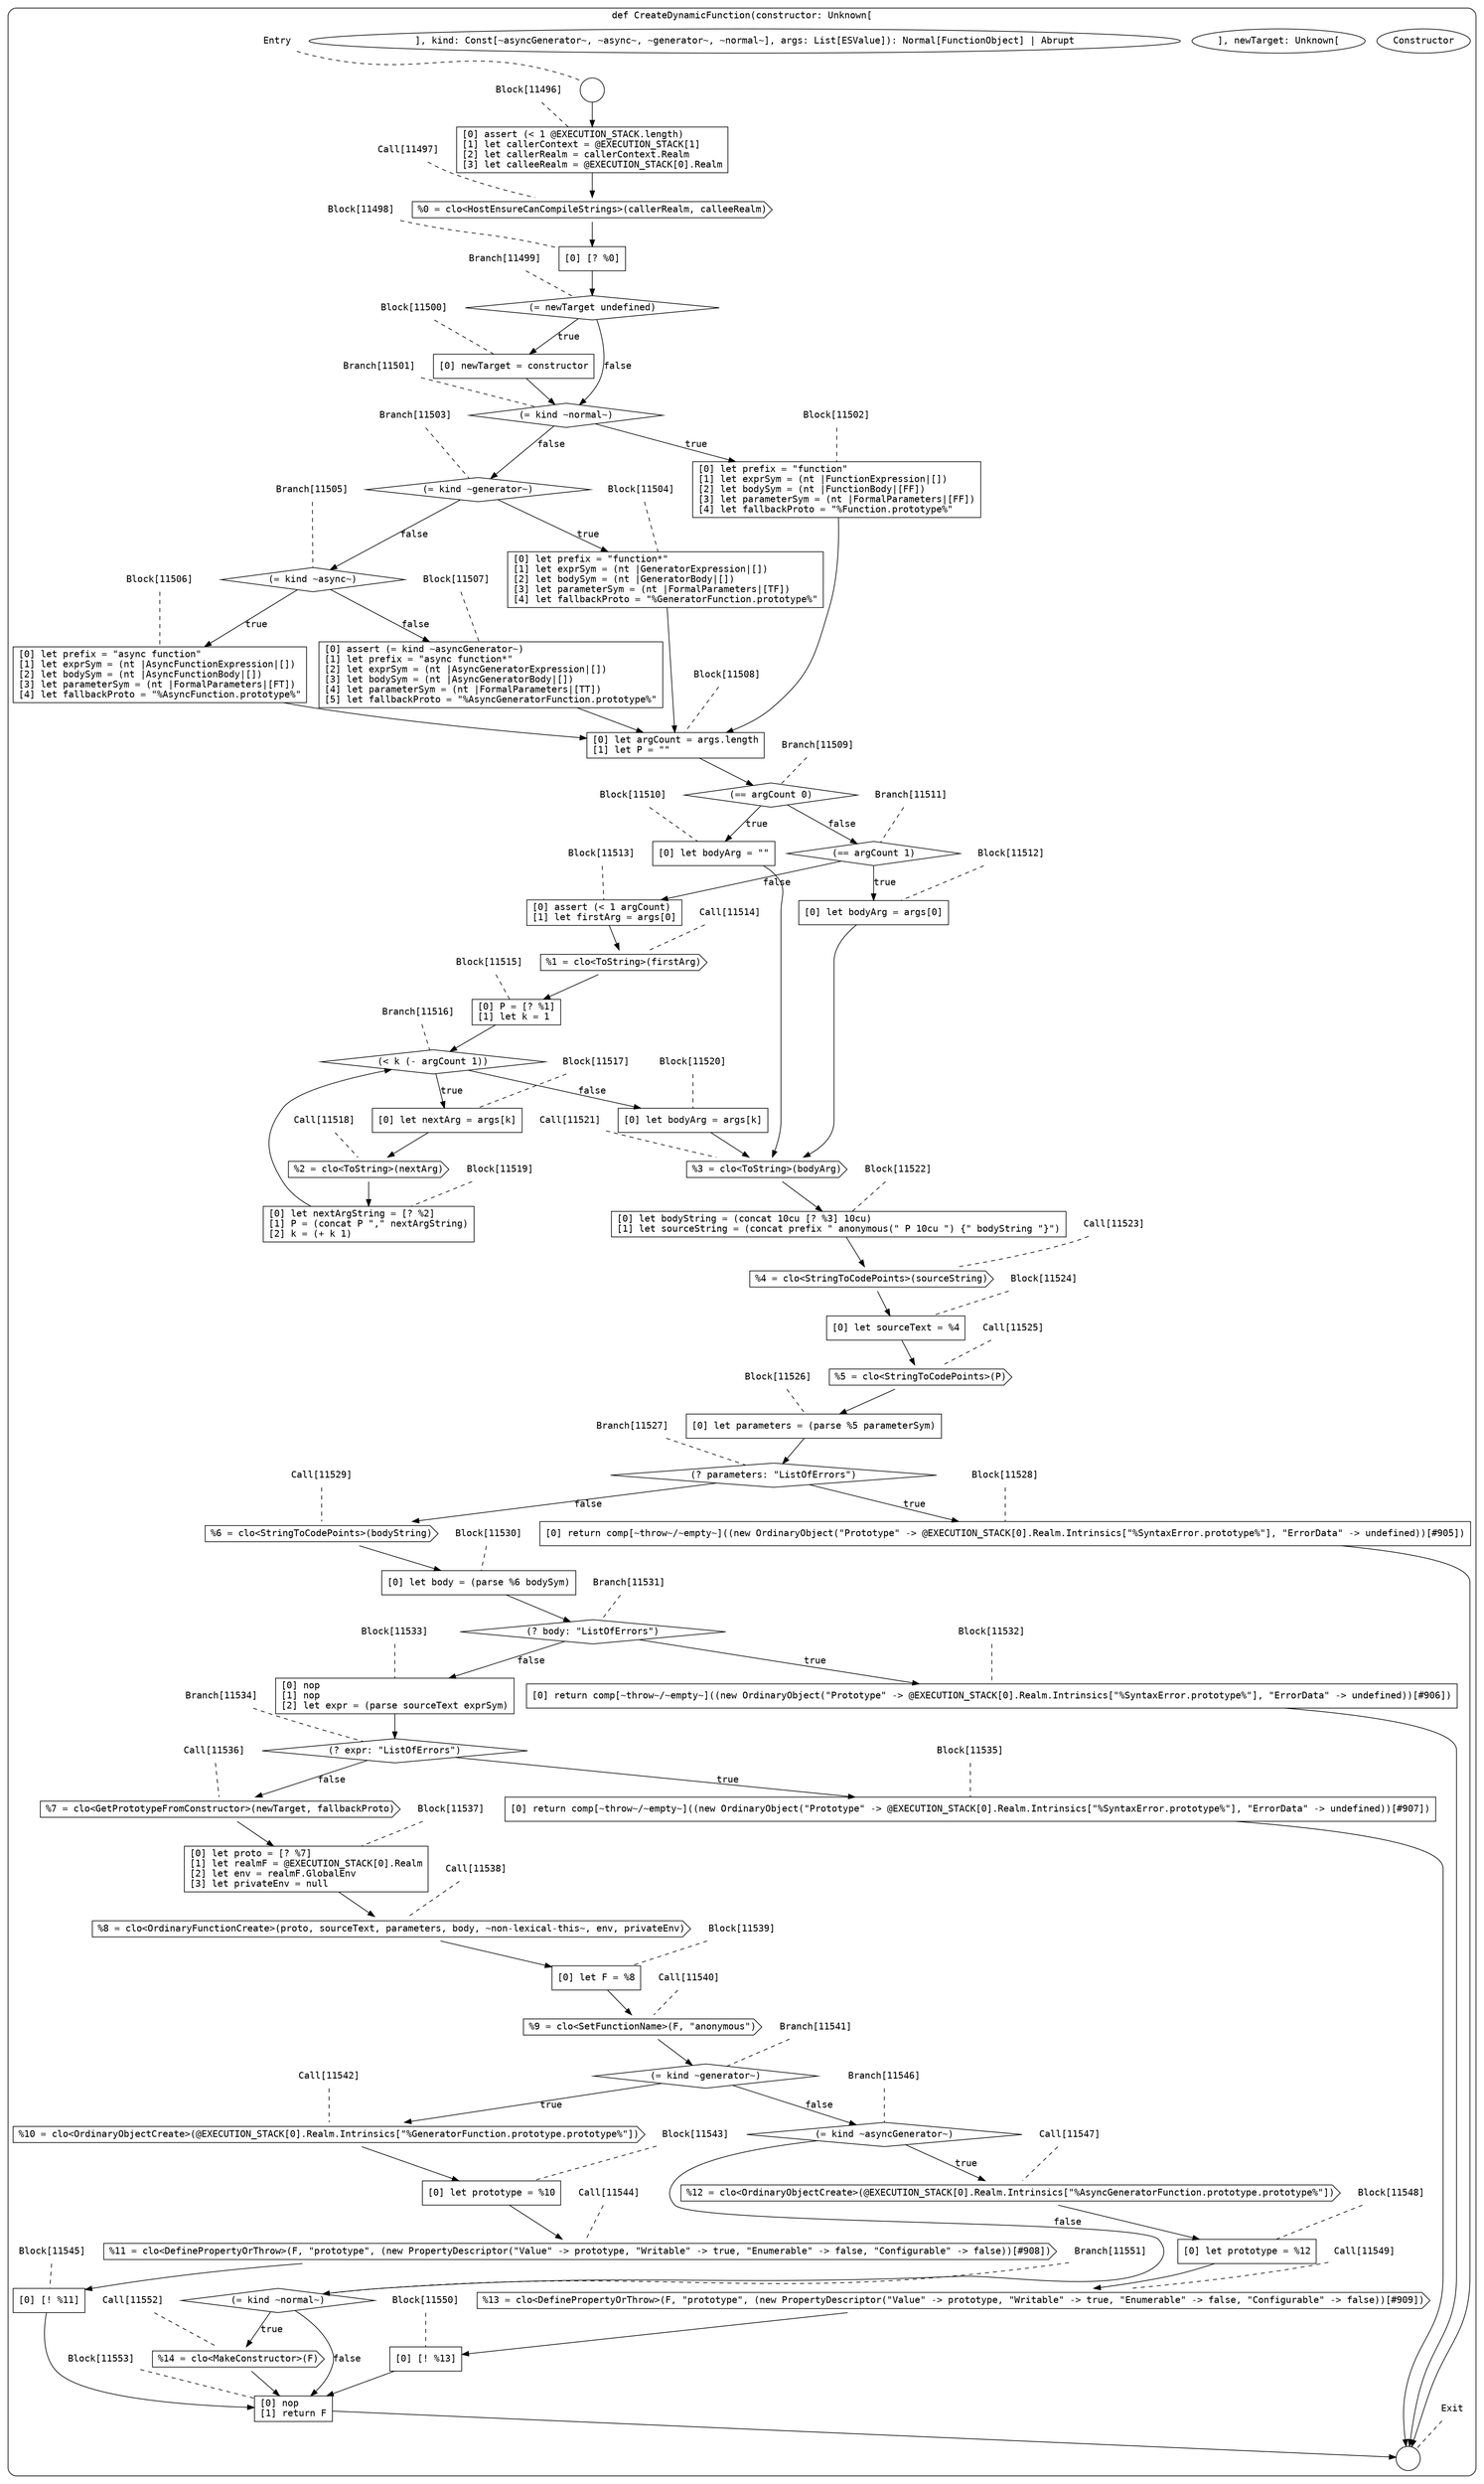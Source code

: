 digraph {
  graph [fontname = "Consolas"]
  node [fontname = "Consolas"]
  edge [fontname = "Consolas"]
  subgraph cluster2034 {
    label = "def CreateDynamicFunction(constructor: Unknown["Constructor"], newTarget: Unknown["Constructor"], kind: Const[~asyncGenerator~, ~async~, ~generator~, ~normal~], args: List[ESValue]): Normal[FunctionObject] | Abrupt"
    style = rounded
    cluster2034_entry_name [shape=none, label=<<font color="black">Entry</font>>]
    cluster2034_entry_name -> cluster2034_entry [arrowhead=none, color="black", style=dashed]
    cluster2034_entry [shape=circle label=" " color="black" fillcolor="white" style=filled]
    cluster2034_entry -> node11496 [color="black"]
    cluster2034_exit_name [shape=none, label=<<font color="black">Exit</font>>]
    cluster2034_exit_name -> cluster2034_exit [arrowhead=none, color="black", style=dashed]
    cluster2034_exit [shape=circle label=" " color="black" fillcolor="white" style=filled]
    node11496_name [shape=none, label=<<font color="black">Block[11496]</font>>]
    node11496_name -> node11496 [arrowhead=none, color="black", style=dashed]
    node11496 [shape=box, label=<<font color="black">[0] assert (&lt; 1 @EXECUTION_STACK.length)<BR ALIGN="LEFT"/>[1] let callerContext = @EXECUTION_STACK[1]<BR ALIGN="LEFT"/>[2] let callerRealm = callerContext.Realm<BR ALIGN="LEFT"/>[3] let calleeRealm = @EXECUTION_STACK[0].Realm<BR ALIGN="LEFT"/></font>> color="black" fillcolor="white", style=filled]
    node11496 -> node11497 [color="black"]
    node11497_name [shape=none, label=<<font color="black">Call[11497]</font>>]
    node11497_name -> node11497 [arrowhead=none, color="black", style=dashed]
    node11497 [shape=cds, label=<<font color="black">%0 = clo&lt;HostEnsureCanCompileStrings&gt;(callerRealm, calleeRealm)</font>> color="black" fillcolor="white", style=filled]
    node11497 -> node11498 [color="black"]
    node11498_name [shape=none, label=<<font color="black">Block[11498]</font>>]
    node11498_name -> node11498 [arrowhead=none, color="black", style=dashed]
    node11498 [shape=box, label=<<font color="black">[0] [? %0]<BR ALIGN="LEFT"/></font>> color="black" fillcolor="white", style=filled]
    node11498 -> node11499 [color="black"]
    node11499_name [shape=none, label=<<font color="black">Branch[11499]</font>>]
    node11499_name -> node11499 [arrowhead=none, color="black", style=dashed]
    node11499 [shape=diamond, label=<<font color="black">(= newTarget undefined)</font>> color="black" fillcolor="white", style=filled]
    node11499 -> node11500 [label=<<font color="black">true</font>> color="black"]
    node11499 -> node11501 [label=<<font color="black">false</font>> color="black"]
    node11500_name [shape=none, label=<<font color="black">Block[11500]</font>>]
    node11500_name -> node11500 [arrowhead=none, color="black", style=dashed]
    node11500 [shape=box, label=<<font color="black">[0] newTarget = constructor<BR ALIGN="LEFT"/></font>> color="black" fillcolor="white", style=filled]
    node11500 -> node11501 [color="black"]
    node11501_name [shape=none, label=<<font color="black">Branch[11501]</font>>]
    node11501_name -> node11501 [arrowhead=none, color="black", style=dashed]
    node11501 [shape=diamond, label=<<font color="black">(= kind ~normal~)</font>> color="black" fillcolor="white", style=filled]
    node11501 -> node11502 [label=<<font color="black">true</font>> color="black"]
    node11501 -> node11503 [label=<<font color="black">false</font>> color="black"]
    node11502_name [shape=none, label=<<font color="black">Block[11502]</font>>]
    node11502_name -> node11502 [arrowhead=none, color="black", style=dashed]
    node11502 [shape=box, label=<<font color="black">[0] let prefix = &quot;function&quot;<BR ALIGN="LEFT"/>[1] let exprSym = (nt |FunctionExpression|[])<BR ALIGN="LEFT"/>[2] let bodySym = (nt |FunctionBody|[FF])<BR ALIGN="LEFT"/>[3] let parameterSym = (nt |FormalParameters|[FF])<BR ALIGN="LEFT"/>[4] let fallbackProto = &quot;%Function.prototype%&quot;<BR ALIGN="LEFT"/></font>> color="black" fillcolor="white", style=filled]
    node11502 -> node11508 [color="black"]
    node11503_name [shape=none, label=<<font color="black">Branch[11503]</font>>]
    node11503_name -> node11503 [arrowhead=none, color="black", style=dashed]
    node11503 [shape=diamond, label=<<font color="black">(= kind ~generator~)</font>> color="black" fillcolor="white", style=filled]
    node11503 -> node11504 [label=<<font color="black">true</font>> color="black"]
    node11503 -> node11505 [label=<<font color="black">false</font>> color="black"]
    node11508_name [shape=none, label=<<font color="black">Block[11508]</font>>]
    node11508_name -> node11508 [arrowhead=none, color="black", style=dashed]
    node11508 [shape=box, label=<<font color="black">[0] let argCount = args.length<BR ALIGN="LEFT"/>[1] let P = &quot;&quot;<BR ALIGN="LEFT"/></font>> color="black" fillcolor="white", style=filled]
    node11508 -> node11509 [color="black"]
    node11504_name [shape=none, label=<<font color="black">Block[11504]</font>>]
    node11504_name -> node11504 [arrowhead=none, color="black", style=dashed]
    node11504 [shape=box, label=<<font color="black">[0] let prefix = &quot;function*&quot;<BR ALIGN="LEFT"/>[1] let exprSym = (nt |GeneratorExpression|[])<BR ALIGN="LEFT"/>[2] let bodySym = (nt |GeneratorBody|[])<BR ALIGN="LEFT"/>[3] let parameterSym = (nt |FormalParameters|[TF])<BR ALIGN="LEFT"/>[4] let fallbackProto = &quot;%GeneratorFunction.prototype%&quot;<BR ALIGN="LEFT"/></font>> color="black" fillcolor="white", style=filled]
    node11504 -> node11508 [color="black"]
    node11505_name [shape=none, label=<<font color="black">Branch[11505]</font>>]
    node11505_name -> node11505 [arrowhead=none, color="black", style=dashed]
    node11505 [shape=diamond, label=<<font color="black">(= kind ~async~)</font>> color="black" fillcolor="white", style=filled]
    node11505 -> node11506 [label=<<font color="black">true</font>> color="black"]
    node11505 -> node11507 [label=<<font color="black">false</font>> color="black"]
    node11509_name [shape=none, label=<<font color="black">Branch[11509]</font>>]
    node11509_name -> node11509 [arrowhead=none, color="black", style=dashed]
    node11509 [shape=diamond, label=<<font color="black">(== argCount 0)</font>> color="black" fillcolor="white", style=filled]
    node11509 -> node11510 [label=<<font color="black">true</font>> color="black"]
    node11509 -> node11511 [label=<<font color="black">false</font>> color="black"]
    node11506_name [shape=none, label=<<font color="black">Block[11506]</font>>]
    node11506_name -> node11506 [arrowhead=none, color="black", style=dashed]
    node11506 [shape=box, label=<<font color="black">[0] let prefix = &quot;async function&quot;<BR ALIGN="LEFT"/>[1] let exprSym = (nt |AsyncFunctionExpression|[])<BR ALIGN="LEFT"/>[2] let bodySym = (nt |AsyncFunctionBody|[])<BR ALIGN="LEFT"/>[3] let parameterSym = (nt |FormalParameters|[FT])<BR ALIGN="LEFT"/>[4] let fallbackProto = &quot;%AsyncFunction.prototype%&quot;<BR ALIGN="LEFT"/></font>> color="black" fillcolor="white", style=filled]
    node11506 -> node11508 [color="black"]
    node11507_name [shape=none, label=<<font color="black">Block[11507]</font>>]
    node11507_name -> node11507 [arrowhead=none, color="black", style=dashed]
    node11507 [shape=box, label=<<font color="black">[0] assert (= kind ~asyncGenerator~)<BR ALIGN="LEFT"/>[1] let prefix = &quot;async function*&quot;<BR ALIGN="LEFT"/>[2] let exprSym = (nt |AsyncGeneratorExpression|[])<BR ALIGN="LEFT"/>[3] let bodySym = (nt |AsyncGeneratorBody|[])<BR ALIGN="LEFT"/>[4] let parameterSym = (nt |FormalParameters|[TT])<BR ALIGN="LEFT"/>[5] let fallbackProto = &quot;%AsyncGeneratorFunction.prototype%&quot;<BR ALIGN="LEFT"/></font>> color="black" fillcolor="white", style=filled]
    node11507 -> node11508 [color="black"]
    node11510_name [shape=none, label=<<font color="black">Block[11510]</font>>]
    node11510_name -> node11510 [arrowhead=none, color="black", style=dashed]
    node11510 [shape=box, label=<<font color="black">[0] let bodyArg = &quot;&quot;<BR ALIGN="LEFT"/></font>> color="black" fillcolor="white", style=filled]
    node11510 -> node11521 [color="black"]
    node11511_name [shape=none, label=<<font color="black">Branch[11511]</font>>]
    node11511_name -> node11511 [arrowhead=none, color="black", style=dashed]
    node11511 [shape=diamond, label=<<font color="black">(== argCount 1)</font>> color="black" fillcolor="white", style=filled]
    node11511 -> node11512 [label=<<font color="black">true</font>> color="black"]
    node11511 -> node11513 [label=<<font color="black">false</font>> color="black"]
    node11521_name [shape=none, label=<<font color="black">Call[11521]</font>>]
    node11521_name -> node11521 [arrowhead=none, color="black", style=dashed]
    node11521 [shape=cds, label=<<font color="black">%3 = clo&lt;ToString&gt;(bodyArg)</font>> color="black" fillcolor="white", style=filled]
    node11521 -> node11522 [color="black"]
    node11512_name [shape=none, label=<<font color="black">Block[11512]</font>>]
    node11512_name -> node11512 [arrowhead=none, color="black", style=dashed]
    node11512 [shape=box, label=<<font color="black">[0] let bodyArg = args[0]<BR ALIGN="LEFT"/></font>> color="black" fillcolor="white", style=filled]
    node11512 -> node11521 [color="black"]
    node11513_name [shape=none, label=<<font color="black">Block[11513]</font>>]
    node11513_name -> node11513 [arrowhead=none, color="black", style=dashed]
    node11513 [shape=box, label=<<font color="black">[0] assert (&lt; 1 argCount)<BR ALIGN="LEFT"/>[1] let firstArg = args[0]<BR ALIGN="LEFT"/></font>> color="black" fillcolor="white", style=filled]
    node11513 -> node11514 [color="black"]
    node11522_name [shape=none, label=<<font color="black">Block[11522]</font>>]
    node11522_name -> node11522 [arrowhead=none, color="black", style=dashed]
    node11522 [shape=box, label=<<font color="black">[0] let bodyString = (concat 10cu [? %3] 10cu)<BR ALIGN="LEFT"/>[1] let sourceString = (concat prefix &quot; anonymous(&quot; P 10cu &quot;) {&quot; bodyString &quot;}&quot;)<BR ALIGN="LEFT"/></font>> color="black" fillcolor="white", style=filled]
    node11522 -> node11523 [color="black"]
    node11514_name [shape=none, label=<<font color="black">Call[11514]</font>>]
    node11514_name -> node11514 [arrowhead=none, color="black", style=dashed]
    node11514 [shape=cds, label=<<font color="black">%1 = clo&lt;ToString&gt;(firstArg)</font>> color="black" fillcolor="white", style=filled]
    node11514 -> node11515 [color="black"]
    node11523_name [shape=none, label=<<font color="black">Call[11523]</font>>]
    node11523_name -> node11523 [arrowhead=none, color="black", style=dashed]
    node11523 [shape=cds, label=<<font color="black">%4 = clo&lt;StringToCodePoints&gt;(sourceString)</font>> color="black" fillcolor="white", style=filled]
    node11523 -> node11524 [color="black"]
    node11515_name [shape=none, label=<<font color="black">Block[11515]</font>>]
    node11515_name -> node11515 [arrowhead=none, color="black", style=dashed]
    node11515 [shape=box, label=<<font color="black">[0] P = [? %1]<BR ALIGN="LEFT"/>[1] let k = 1<BR ALIGN="LEFT"/></font>> color="black" fillcolor="white", style=filled]
    node11515 -> node11516 [color="black"]
    node11524_name [shape=none, label=<<font color="black">Block[11524]</font>>]
    node11524_name -> node11524 [arrowhead=none, color="black", style=dashed]
    node11524 [shape=box, label=<<font color="black">[0] let sourceText = %4<BR ALIGN="LEFT"/></font>> color="black" fillcolor="white", style=filled]
    node11524 -> node11525 [color="black"]
    node11516_name [shape=none, label=<<font color="black">Branch[11516]</font>>]
    node11516_name -> node11516 [arrowhead=none, color="black", style=dashed]
    node11516 [shape=diamond, label=<<font color="black">(&lt; k (- argCount 1))</font>> color="black" fillcolor="white", style=filled]
    node11516 -> node11517 [label=<<font color="black">true</font>> color="black"]
    node11516 -> node11520 [label=<<font color="black">false</font>> color="black"]
    node11525_name [shape=none, label=<<font color="black">Call[11525]</font>>]
    node11525_name -> node11525 [arrowhead=none, color="black", style=dashed]
    node11525 [shape=cds, label=<<font color="black">%5 = clo&lt;StringToCodePoints&gt;(P)</font>> color="black" fillcolor="white", style=filled]
    node11525 -> node11526 [color="black"]
    node11517_name [shape=none, label=<<font color="black">Block[11517]</font>>]
    node11517_name -> node11517 [arrowhead=none, color="black", style=dashed]
    node11517 [shape=box, label=<<font color="black">[0] let nextArg = args[k]<BR ALIGN="LEFT"/></font>> color="black" fillcolor="white", style=filled]
    node11517 -> node11518 [color="black"]
    node11520_name [shape=none, label=<<font color="black">Block[11520]</font>>]
    node11520_name -> node11520 [arrowhead=none, color="black", style=dashed]
    node11520 [shape=box, label=<<font color="black">[0] let bodyArg = args[k]<BR ALIGN="LEFT"/></font>> color="black" fillcolor="white", style=filled]
    node11520 -> node11521 [color="black"]
    node11526_name [shape=none, label=<<font color="black">Block[11526]</font>>]
    node11526_name -> node11526 [arrowhead=none, color="black", style=dashed]
    node11526 [shape=box, label=<<font color="black">[0] let parameters = (parse %5 parameterSym)<BR ALIGN="LEFT"/></font>> color="black" fillcolor="white", style=filled]
    node11526 -> node11527 [color="black"]
    node11518_name [shape=none, label=<<font color="black">Call[11518]</font>>]
    node11518_name -> node11518 [arrowhead=none, color="black", style=dashed]
    node11518 [shape=cds, label=<<font color="black">%2 = clo&lt;ToString&gt;(nextArg)</font>> color="black" fillcolor="white", style=filled]
    node11518 -> node11519 [color="black"]
    node11527_name [shape=none, label=<<font color="black">Branch[11527]</font>>]
    node11527_name -> node11527 [arrowhead=none, color="black", style=dashed]
    node11527 [shape=diamond, label=<<font color="black">(? parameters: &quot;ListOfErrors&quot;)</font>> color="black" fillcolor="white", style=filled]
    node11527 -> node11528 [label=<<font color="black">true</font>> color="black"]
    node11527 -> node11529 [label=<<font color="black">false</font>> color="black"]
    node11519_name [shape=none, label=<<font color="black">Block[11519]</font>>]
    node11519_name -> node11519 [arrowhead=none, color="black", style=dashed]
    node11519 [shape=box, label=<<font color="black">[0] let nextArgString = [? %2]<BR ALIGN="LEFT"/>[1] P = (concat P &quot;,&quot; nextArgString)<BR ALIGN="LEFT"/>[2] k = (+ k 1)<BR ALIGN="LEFT"/></font>> color="black" fillcolor="white", style=filled]
    node11519 -> node11516 [color="black"]
    node11528_name [shape=none, label=<<font color="black">Block[11528]</font>>]
    node11528_name -> node11528 [arrowhead=none, color="black", style=dashed]
    node11528 [shape=box, label=<<font color="black">[0] return comp[~throw~/~empty~]((new OrdinaryObject(&quot;Prototype&quot; -&gt; @EXECUTION_STACK[0].Realm.Intrinsics[&quot;%SyntaxError.prototype%&quot;], &quot;ErrorData&quot; -&gt; undefined))[#905])<BR ALIGN="LEFT"/></font>> color="black" fillcolor="white", style=filled]
    node11528 -> cluster2034_exit [color="black"]
    node11529_name [shape=none, label=<<font color="black">Call[11529]</font>>]
    node11529_name -> node11529 [arrowhead=none, color="black", style=dashed]
    node11529 [shape=cds, label=<<font color="black">%6 = clo&lt;StringToCodePoints&gt;(bodyString)</font>> color="black" fillcolor="white", style=filled]
    node11529 -> node11530 [color="black"]
    node11530_name [shape=none, label=<<font color="black">Block[11530]</font>>]
    node11530_name -> node11530 [arrowhead=none, color="black", style=dashed]
    node11530 [shape=box, label=<<font color="black">[0] let body = (parse %6 bodySym)<BR ALIGN="LEFT"/></font>> color="black" fillcolor="white", style=filled]
    node11530 -> node11531 [color="black"]
    node11531_name [shape=none, label=<<font color="black">Branch[11531]</font>>]
    node11531_name -> node11531 [arrowhead=none, color="black", style=dashed]
    node11531 [shape=diamond, label=<<font color="black">(? body: &quot;ListOfErrors&quot;)</font>> color="black" fillcolor="white", style=filled]
    node11531 -> node11532 [label=<<font color="black">true</font>> color="black"]
    node11531 -> node11533 [label=<<font color="black">false</font>> color="black"]
    node11532_name [shape=none, label=<<font color="black">Block[11532]</font>>]
    node11532_name -> node11532 [arrowhead=none, color="black", style=dashed]
    node11532 [shape=box, label=<<font color="black">[0] return comp[~throw~/~empty~]((new OrdinaryObject(&quot;Prototype&quot; -&gt; @EXECUTION_STACK[0].Realm.Intrinsics[&quot;%SyntaxError.prototype%&quot;], &quot;ErrorData&quot; -&gt; undefined))[#906])<BR ALIGN="LEFT"/></font>> color="black" fillcolor="white", style=filled]
    node11532 -> cluster2034_exit [color="black"]
    node11533_name [shape=none, label=<<font color="black">Block[11533]</font>>]
    node11533_name -> node11533 [arrowhead=none, color="black", style=dashed]
    node11533 [shape=box, label=<<font color="black">[0] nop<BR ALIGN="LEFT"/>[1] nop<BR ALIGN="LEFT"/>[2] let expr = (parse sourceText exprSym)<BR ALIGN="LEFT"/></font>> color="black" fillcolor="white", style=filled]
    node11533 -> node11534 [color="black"]
    node11534_name [shape=none, label=<<font color="black">Branch[11534]</font>>]
    node11534_name -> node11534 [arrowhead=none, color="black", style=dashed]
    node11534 [shape=diamond, label=<<font color="black">(? expr: &quot;ListOfErrors&quot;)</font>> color="black" fillcolor="white", style=filled]
    node11534 -> node11535 [label=<<font color="black">true</font>> color="black"]
    node11534 -> node11536 [label=<<font color="black">false</font>> color="black"]
    node11535_name [shape=none, label=<<font color="black">Block[11535]</font>>]
    node11535_name -> node11535 [arrowhead=none, color="black", style=dashed]
    node11535 [shape=box, label=<<font color="black">[0] return comp[~throw~/~empty~]((new OrdinaryObject(&quot;Prototype&quot; -&gt; @EXECUTION_STACK[0].Realm.Intrinsics[&quot;%SyntaxError.prototype%&quot;], &quot;ErrorData&quot; -&gt; undefined))[#907])<BR ALIGN="LEFT"/></font>> color="black" fillcolor="white", style=filled]
    node11535 -> cluster2034_exit [color="black"]
    node11536_name [shape=none, label=<<font color="black">Call[11536]</font>>]
    node11536_name -> node11536 [arrowhead=none, color="black", style=dashed]
    node11536 [shape=cds, label=<<font color="black">%7 = clo&lt;GetPrototypeFromConstructor&gt;(newTarget, fallbackProto)</font>> color="black" fillcolor="white", style=filled]
    node11536 -> node11537 [color="black"]
    node11537_name [shape=none, label=<<font color="black">Block[11537]</font>>]
    node11537_name -> node11537 [arrowhead=none, color="black", style=dashed]
    node11537 [shape=box, label=<<font color="black">[0] let proto = [? %7]<BR ALIGN="LEFT"/>[1] let realmF = @EXECUTION_STACK[0].Realm<BR ALIGN="LEFT"/>[2] let env = realmF.GlobalEnv<BR ALIGN="LEFT"/>[3] let privateEnv = null<BR ALIGN="LEFT"/></font>> color="black" fillcolor="white", style=filled]
    node11537 -> node11538 [color="black"]
    node11538_name [shape=none, label=<<font color="black">Call[11538]</font>>]
    node11538_name -> node11538 [arrowhead=none, color="black", style=dashed]
    node11538 [shape=cds, label=<<font color="black">%8 = clo&lt;OrdinaryFunctionCreate&gt;(proto, sourceText, parameters, body, ~non-lexical-this~, env, privateEnv)</font>> color="black" fillcolor="white", style=filled]
    node11538 -> node11539 [color="black"]
    node11539_name [shape=none, label=<<font color="black">Block[11539]</font>>]
    node11539_name -> node11539 [arrowhead=none, color="black", style=dashed]
    node11539 [shape=box, label=<<font color="black">[0] let F = %8<BR ALIGN="LEFT"/></font>> color="black" fillcolor="white", style=filled]
    node11539 -> node11540 [color="black"]
    node11540_name [shape=none, label=<<font color="black">Call[11540]</font>>]
    node11540_name -> node11540 [arrowhead=none, color="black", style=dashed]
    node11540 [shape=cds, label=<<font color="black">%9 = clo&lt;SetFunctionName&gt;(F, &quot;anonymous&quot;)</font>> color="black" fillcolor="white", style=filled]
    node11540 -> node11541 [color="black"]
    node11541_name [shape=none, label=<<font color="black">Branch[11541]</font>>]
    node11541_name -> node11541 [arrowhead=none, color="black", style=dashed]
    node11541 [shape=diamond, label=<<font color="black">(= kind ~generator~)</font>> color="black" fillcolor="white", style=filled]
    node11541 -> node11542 [label=<<font color="black">true</font>> color="black"]
    node11541 -> node11546 [label=<<font color="black">false</font>> color="black"]
    node11542_name [shape=none, label=<<font color="black">Call[11542]</font>>]
    node11542_name -> node11542 [arrowhead=none, color="black", style=dashed]
    node11542 [shape=cds, label=<<font color="black">%10 = clo&lt;OrdinaryObjectCreate&gt;(@EXECUTION_STACK[0].Realm.Intrinsics[&quot;%GeneratorFunction.prototype.prototype%&quot;])</font>> color="black" fillcolor="white", style=filled]
    node11542 -> node11543 [color="black"]
    node11546_name [shape=none, label=<<font color="black">Branch[11546]</font>>]
    node11546_name -> node11546 [arrowhead=none, color="black", style=dashed]
    node11546 [shape=diamond, label=<<font color="black">(= kind ~asyncGenerator~)</font>> color="black" fillcolor="white", style=filled]
    node11546 -> node11547 [label=<<font color="black">true</font>> color="black"]
    node11546 -> node11551 [label=<<font color="black">false</font>> color="black"]
    node11543_name [shape=none, label=<<font color="black">Block[11543]</font>>]
    node11543_name -> node11543 [arrowhead=none, color="black", style=dashed]
    node11543 [shape=box, label=<<font color="black">[0] let prototype = %10<BR ALIGN="LEFT"/></font>> color="black" fillcolor="white", style=filled]
    node11543 -> node11544 [color="black"]
    node11547_name [shape=none, label=<<font color="black">Call[11547]</font>>]
    node11547_name -> node11547 [arrowhead=none, color="black", style=dashed]
    node11547 [shape=cds, label=<<font color="black">%12 = clo&lt;OrdinaryObjectCreate&gt;(@EXECUTION_STACK[0].Realm.Intrinsics[&quot;%AsyncGeneratorFunction.prototype.prototype%&quot;])</font>> color="black" fillcolor="white", style=filled]
    node11547 -> node11548 [color="black"]
    node11551_name [shape=none, label=<<font color="black">Branch[11551]</font>>]
    node11551_name -> node11551 [arrowhead=none, color="black", style=dashed]
    node11551 [shape=diamond, label=<<font color="black">(= kind ~normal~)</font>> color="black" fillcolor="white", style=filled]
    node11551 -> node11552 [label=<<font color="black">true</font>> color="black"]
    node11551 -> node11553 [label=<<font color="black">false</font>> color="black"]
    node11544_name [shape=none, label=<<font color="black">Call[11544]</font>>]
    node11544_name -> node11544 [arrowhead=none, color="black", style=dashed]
    node11544 [shape=cds, label=<<font color="black">%11 = clo&lt;DefinePropertyOrThrow&gt;(F, &quot;prototype&quot;, (new PropertyDescriptor(&quot;Value&quot; -&gt; prototype, &quot;Writable&quot; -&gt; true, &quot;Enumerable&quot; -&gt; false, &quot;Configurable&quot; -&gt; false))[#908])</font>> color="black" fillcolor="white", style=filled]
    node11544 -> node11545 [color="black"]
    node11548_name [shape=none, label=<<font color="black">Block[11548]</font>>]
    node11548_name -> node11548 [arrowhead=none, color="black", style=dashed]
    node11548 [shape=box, label=<<font color="black">[0] let prototype = %12<BR ALIGN="LEFT"/></font>> color="black" fillcolor="white", style=filled]
    node11548 -> node11549 [color="black"]
    node11552_name [shape=none, label=<<font color="black">Call[11552]</font>>]
    node11552_name -> node11552 [arrowhead=none, color="black", style=dashed]
    node11552 [shape=cds, label=<<font color="black">%14 = clo&lt;MakeConstructor&gt;(F)</font>> color="black" fillcolor="white", style=filled]
    node11552 -> node11553 [color="black"]
    node11553_name [shape=none, label=<<font color="black">Block[11553]</font>>]
    node11553_name -> node11553 [arrowhead=none, color="black", style=dashed]
    node11553 [shape=box, label=<<font color="black">[0] nop<BR ALIGN="LEFT"/>[1] return F<BR ALIGN="LEFT"/></font>> color="black" fillcolor="white", style=filled]
    node11553 -> cluster2034_exit [color="black"]
    node11545_name [shape=none, label=<<font color="black">Block[11545]</font>>]
    node11545_name -> node11545 [arrowhead=none, color="black", style=dashed]
    node11545 [shape=box, label=<<font color="black">[0] [! %11]<BR ALIGN="LEFT"/></font>> color="black" fillcolor="white", style=filled]
    node11545 -> node11553 [color="black"]
    node11549_name [shape=none, label=<<font color="black">Call[11549]</font>>]
    node11549_name -> node11549 [arrowhead=none, color="black", style=dashed]
    node11549 [shape=cds, label=<<font color="black">%13 = clo&lt;DefinePropertyOrThrow&gt;(F, &quot;prototype&quot;, (new PropertyDescriptor(&quot;Value&quot; -&gt; prototype, &quot;Writable&quot; -&gt; true, &quot;Enumerable&quot; -&gt; false, &quot;Configurable&quot; -&gt; false))[#909])</font>> color="black" fillcolor="white", style=filled]
    node11549 -> node11550 [color="black"]
    node11550_name [shape=none, label=<<font color="black">Block[11550]</font>>]
    node11550_name -> node11550 [arrowhead=none, color="black", style=dashed]
    node11550 [shape=box, label=<<font color="black">[0] [! %13]<BR ALIGN="LEFT"/></font>> color="black" fillcolor="white", style=filled]
    node11550 -> node11553 [color="black"]
  }
}